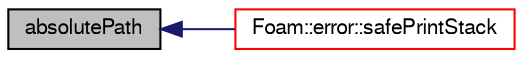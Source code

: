 digraph "absolutePath"
{
  bgcolor="transparent";
  edge [fontname="FreeSans",fontsize="10",labelfontname="FreeSans",labelfontsize="10"];
  node [fontname="FreeSans",fontsize="10",shape=record];
  rankdir="LR";
  Node129642 [label="absolutePath",height=0.2,width=0.4,color="black", fillcolor="grey75", style="filled", fontcolor="black"];
  Node129642 -> Node129643 [dir="back",color="midnightblue",fontsize="10",style="solid",fontname="FreeSans"];
  Node129643 [label="Foam::error::safePrintStack",height=0.2,width=0.4,color="red",URL="$a26082.html#aacf3aec29a7125f9519869c3b7b8bfe4",tooltip="Helper function to print a stack (if OpenFOAM IO not yet. "];
}
